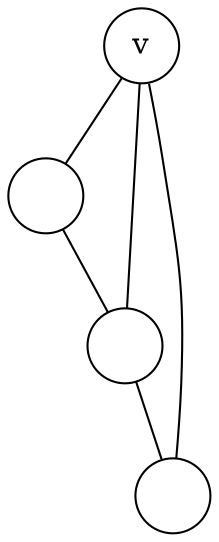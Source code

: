 graph G {
  node [shape="circle"]
  v [pos="1,0!"]
  "" [pos="2,0.5!"]
  " " [pos="1,1!"]
  "  " [pos="0,0.5!"]
  v--""--" "--"  "--v
  v--" "
} 
